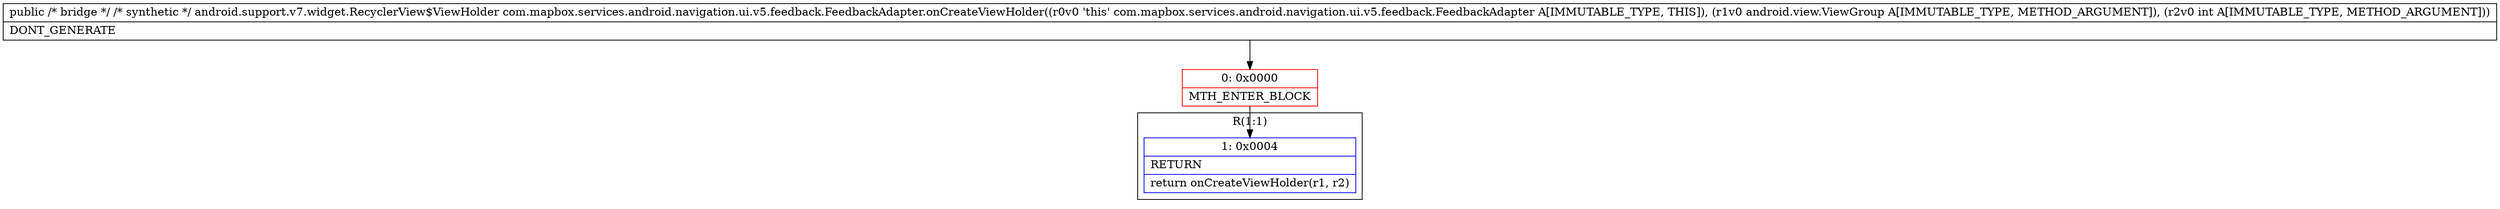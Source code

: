 digraph "CFG forcom.mapbox.services.android.navigation.ui.v5.feedback.FeedbackAdapter.onCreateViewHolder(Landroid\/view\/ViewGroup;I)Landroid\/support\/v7\/widget\/RecyclerView$ViewHolder;" {
subgraph cluster_Region_1842257679 {
label = "R(1:1)";
node [shape=record,color=blue];
Node_1 [shape=record,label="{1\:\ 0x0004|RETURN\l|return onCreateViewHolder(r1, r2)\l}"];
}
Node_0 [shape=record,color=red,label="{0\:\ 0x0000|MTH_ENTER_BLOCK\l}"];
MethodNode[shape=record,label="{public \/* bridge *\/ \/* synthetic *\/ android.support.v7.widget.RecyclerView$ViewHolder com.mapbox.services.android.navigation.ui.v5.feedback.FeedbackAdapter.onCreateViewHolder((r0v0 'this' com.mapbox.services.android.navigation.ui.v5.feedback.FeedbackAdapter A[IMMUTABLE_TYPE, THIS]), (r1v0 android.view.ViewGroup A[IMMUTABLE_TYPE, METHOD_ARGUMENT]), (r2v0 int A[IMMUTABLE_TYPE, METHOD_ARGUMENT]))  | DONT_GENERATE\l}"];
MethodNode -> Node_0;
Node_0 -> Node_1;
}

